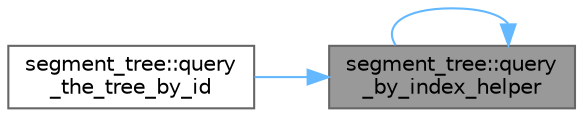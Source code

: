 digraph "segment_tree::query_by_index_helper"
{
 // LATEX_PDF_SIZE
  bgcolor="transparent";
  edge [fontname=Helvetica,fontsize=10,labelfontname=Helvetica,labelfontsize=10];
  node [fontname=Helvetica,fontsize=10,shape=box,height=0.2,width=0.4];
  rankdir="RL";
  Node1 [id="Node000001",label="segment_tree::query\l_by_index_helper",height=0.2,width=0.4,color="gray40", fillcolor="grey60", style="filled", fontcolor="black",tooltip=" "];
  Node1 -> Node1 [id="edge1_Node000001_Node000001",dir="back",color="steelblue1",style="solid",tooltip=" "];
  Node1 -> Node2 [id="edge2_Node000001_Node000002",dir="back",color="steelblue1",style="solid",tooltip=" "];
  Node2 [id="Node000002",label="segment_tree::query\l_the_tree_by_id",height=0.2,width=0.4,color="grey40", fillcolor="white", style="filled",URL="$classsegment__tree.html#aa6979acab6b15c8fdd3e80c45d1c97dc",tooltip=" "];
}

